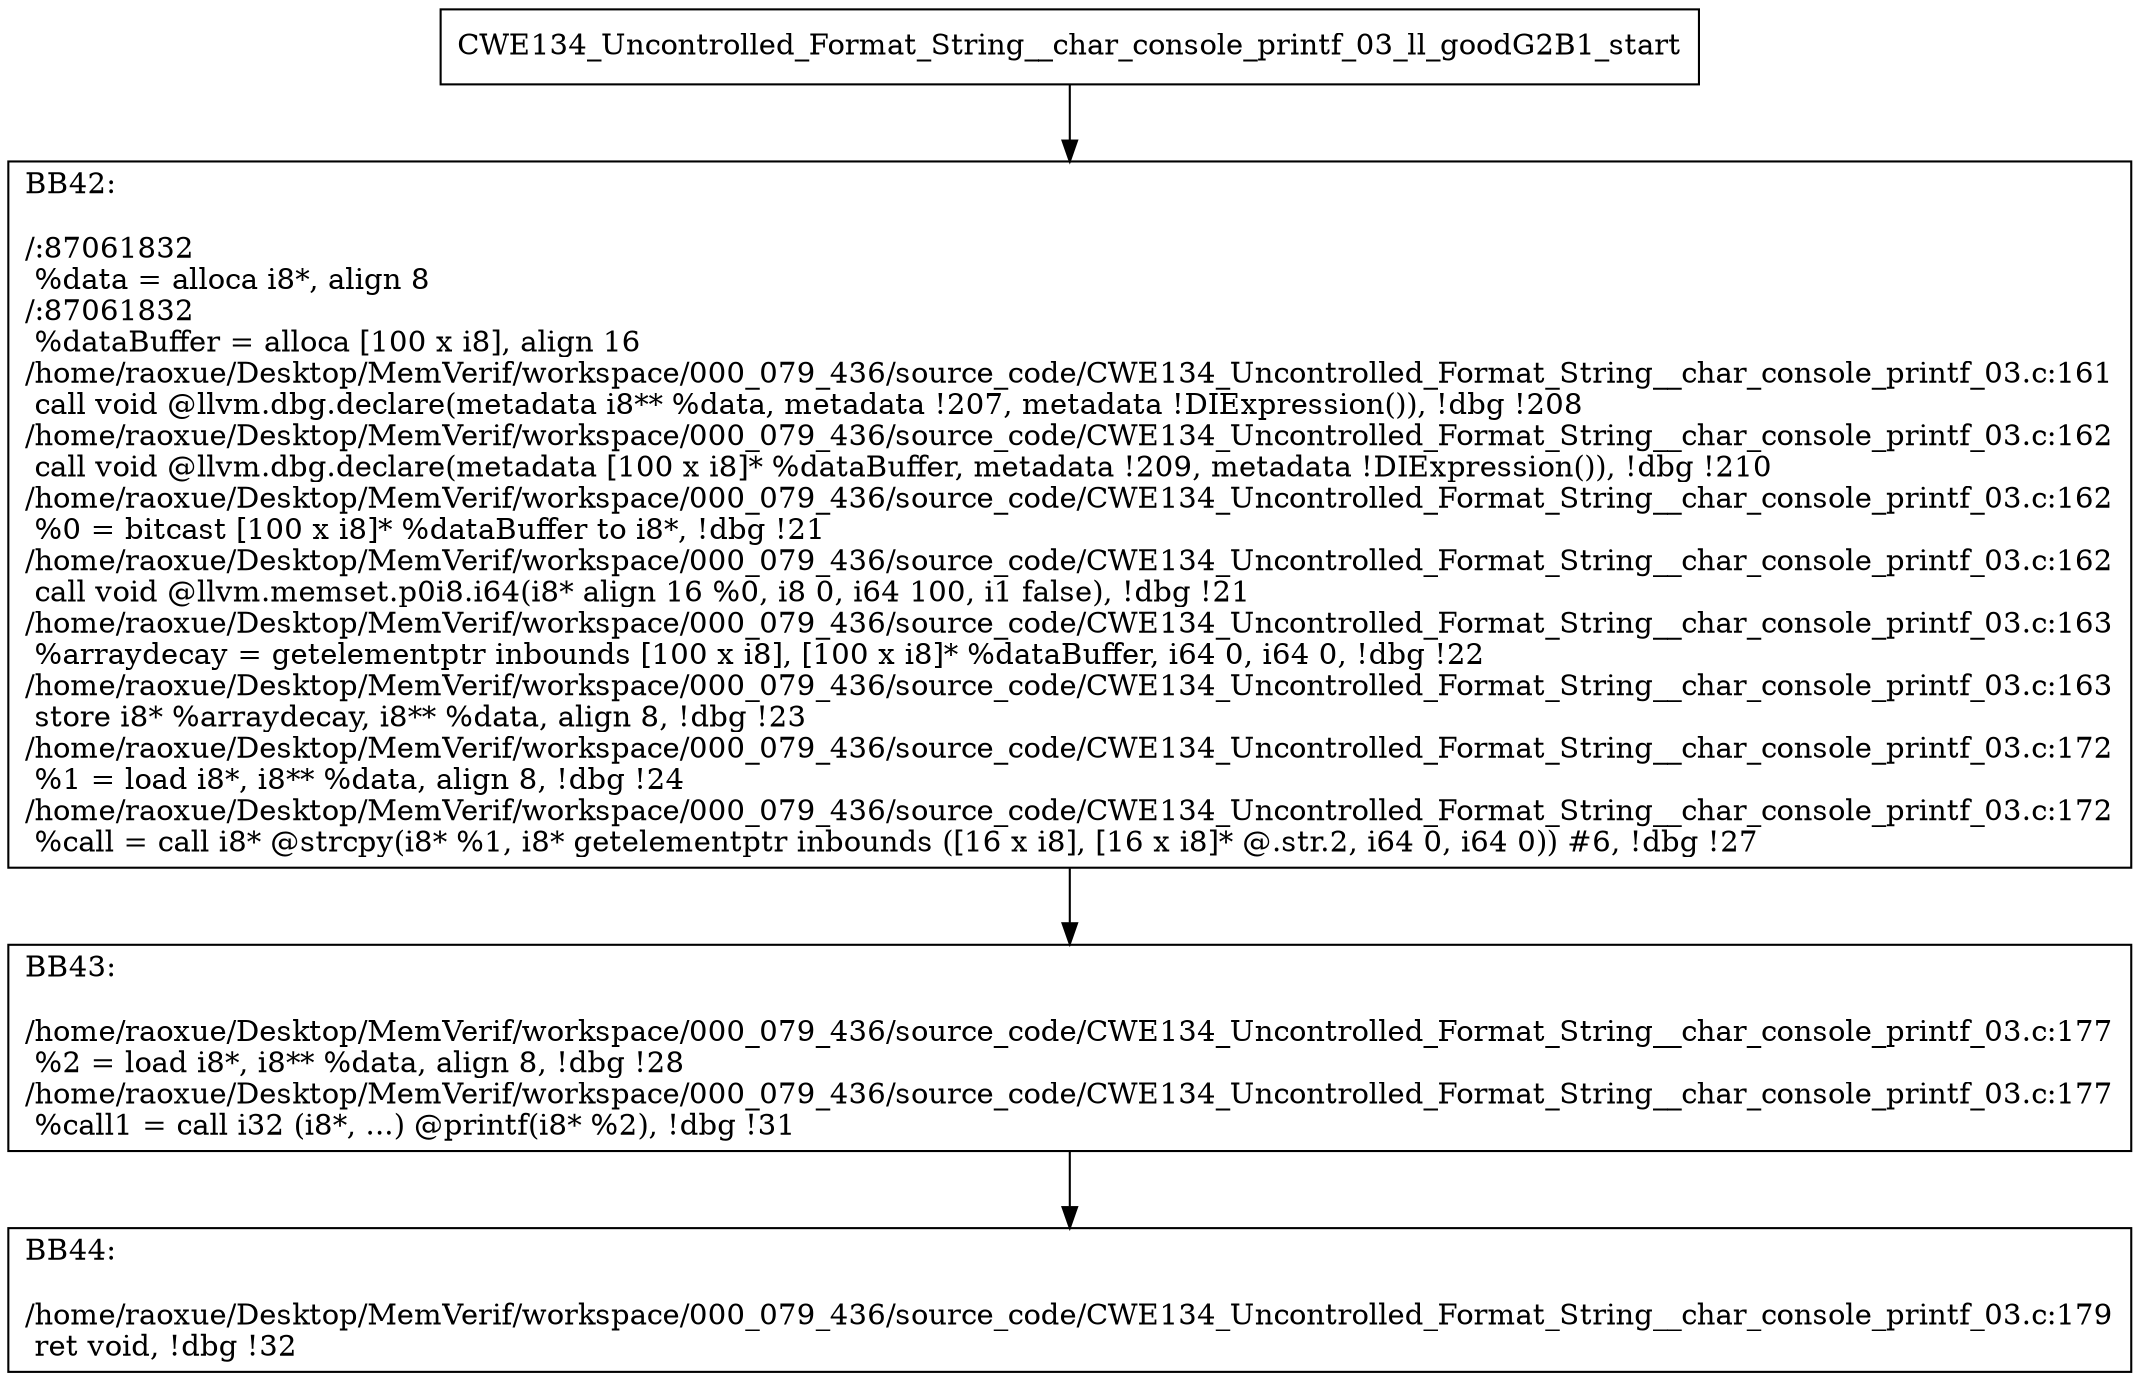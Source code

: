digraph "CFG for'CWE134_Uncontrolled_Format_String__char_console_printf_03_ll_goodG2B1' function" {
	BBCWE134_Uncontrolled_Format_String__char_console_printf_03_ll_goodG2B1_start[shape=record,label="{CWE134_Uncontrolled_Format_String__char_console_printf_03_ll_goodG2B1_start}"];
	BBCWE134_Uncontrolled_Format_String__char_console_printf_03_ll_goodG2B1_start-> CWE134_Uncontrolled_Format_String__char_console_printf_03_ll_goodG2B1BB42;
	CWE134_Uncontrolled_Format_String__char_console_printf_03_ll_goodG2B1BB42 [shape=record, label="{BB42:\l\l/:87061832\l
  %data = alloca i8*, align 8\l
/:87061832\l
  %dataBuffer = alloca [100 x i8], align 16\l
/home/raoxue/Desktop/MemVerif/workspace/000_079_436/source_code/CWE134_Uncontrolled_Format_String__char_console_printf_03.c:161\l
  call void @llvm.dbg.declare(metadata i8** %data, metadata !207, metadata !DIExpression()), !dbg !208\l
/home/raoxue/Desktop/MemVerif/workspace/000_079_436/source_code/CWE134_Uncontrolled_Format_String__char_console_printf_03.c:162\l
  call void @llvm.dbg.declare(metadata [100 x i8]* %dataBuffer, metadata !209, metadata !DIExpression()), !dbg !210\l
/home/raoxue/Desktop/MemVerif/workspace/000_079_436/source_code/CWE134_Uncontrolled_Format_String__char_console_printf_03.c:162\l
  %0 = bitcast [100 x i8]* %dataBuffer to i8*, !dbg !21\l
/home/raoxue/Desktop/MemVerif/workspace/000_079_436/source_code/CWE134_Uncontrolled_Format_String__char_console_printf_03.c:162\l
  call void @llvm.memset.p0i8.i64(i8* align 16 %0, i8 0, i64 100, i1 false), !dbg !21\l
/home/raoxue/Desktop/MemVerif/workspace/000_079_436/source_code/CWE134_Uncontrolled_Format_String__char_console_printf_03.c:163\l
  %arraydecay = getelementptr inbounds [100 x i8], [100 x i8]* %dataBuffer, i64 0, i64 0, !dbg !22\l
/home/raoxue/Desktop/MemVerif/workspace/000_079_436/source_code/CWE134_Uncontrolled_Format_String__char_console_printf_03.c:163\l
  store i8* %arraydecay, i8** %data, align 8, !dbg !23\l
/home/raoxue/Desktop/MemVerif/workspace/000_079_436/source_code/CWE134_Uncontrolled_Format_String__char_console_printf_03.c:172\l
  %1 = load i8*, i8** %data, align 8, !dbg !24\l
/home/raoxue/Desktop/MemVerif/workspace/000_079_436/source_code/CWE134_Uncontrolled_Format_String__char_console_printf_03.c:172\l
  %call = call i8* @strcpy(i8* %1, i8* getelementptr inbounds ([16 x i8], [16 x i8]* @.str.2, i64 0, i64 0)) #6, !dbg !27\l
}"];
	CWE134_Uncontrolled_Format_String__char_console_printf_03_ll_goodG2B1BB42-> CWE134_Uncontrolled_Format_String__char_console_printf_03_ll_goodG2B1BB43;
	CWE134_Uncontrolled_Format_String__char_console_printf_03_ll_goodG2B1BB43 [shape=record, label="{BB43:\l\l/home/raoxue/Desktop/MemVerif/workspace/000_079_436/source_code/CWE134_Uncontrolled_Format_String__char_console_printf_03.c:177\l
  %2 = load i8*, i8** %data, align 8, !dbg !28\l
/home/raoxue/Desktop/MemVerif/workspace/000_079_436/source_code/CWE134_Uncontrolled_Format_String__char_console_printf_03.c:177\l
  %call1 = call i32 (i8*, ...) @printf(i8* %2), !dbg !31\l
}"];
	CWE134_Uncontrolled_Format_String__char_console_printf_03_ll_goodG2B1BB43-> CWE134_Uncontrolled_Format_String__char_console_printf_03_ll_goodG2B1BB44;
	CWE134_Uncontrolled_Format_String__char_console_printf_03_ll_goodG2B1BB44 [shape=record, label="{BB44:\l\l/home/raoxue/Desktop/MemVerif/workspace/000_079_436/source_code/CWE134_Uncontrolled_Format_String__char_console_printf_03.c:179\l
  ret void, !dbg !32\l
}"];
}
